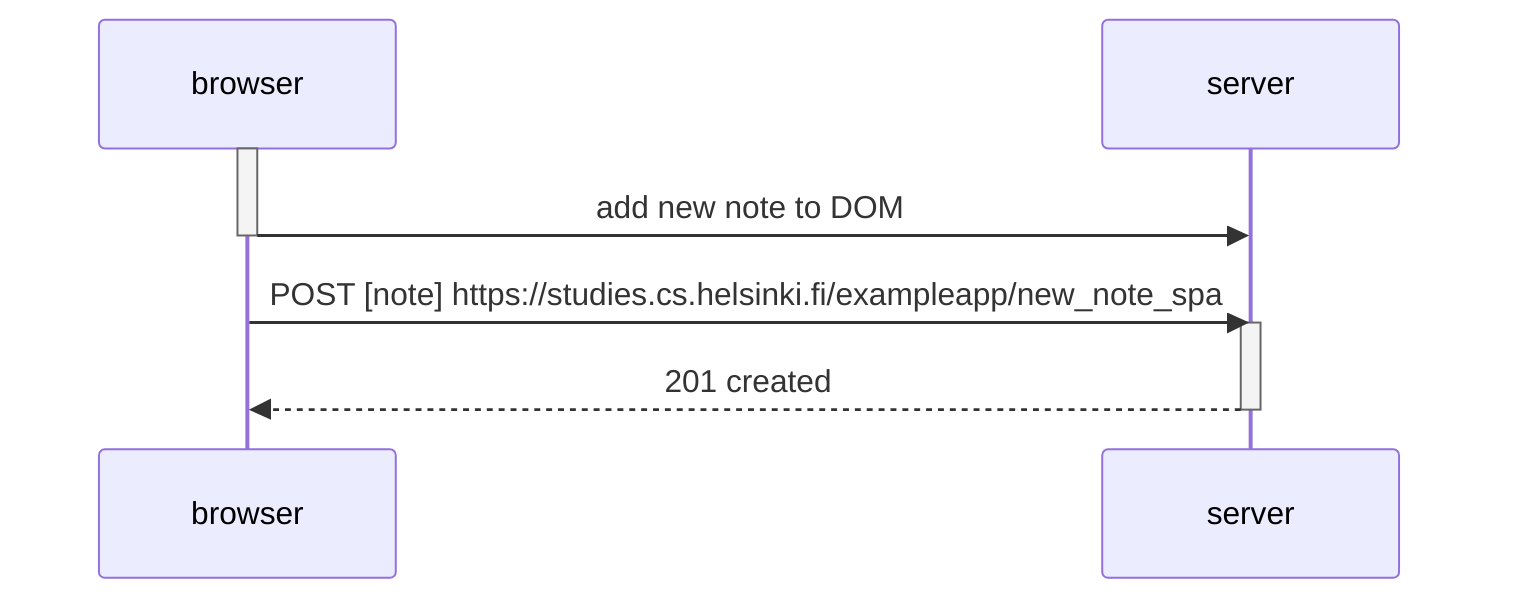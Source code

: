 sequenceDiagram
    participant browser
    participant server

    activate browser
    browser->>server: add new note to DOM
    deactivate browser

    browser->>server: POST [note] https://studies.cs.helsinki.fi/exampleapp/new_note_spa
    activate server
    server-->>browser: 201 created
    deactivate server